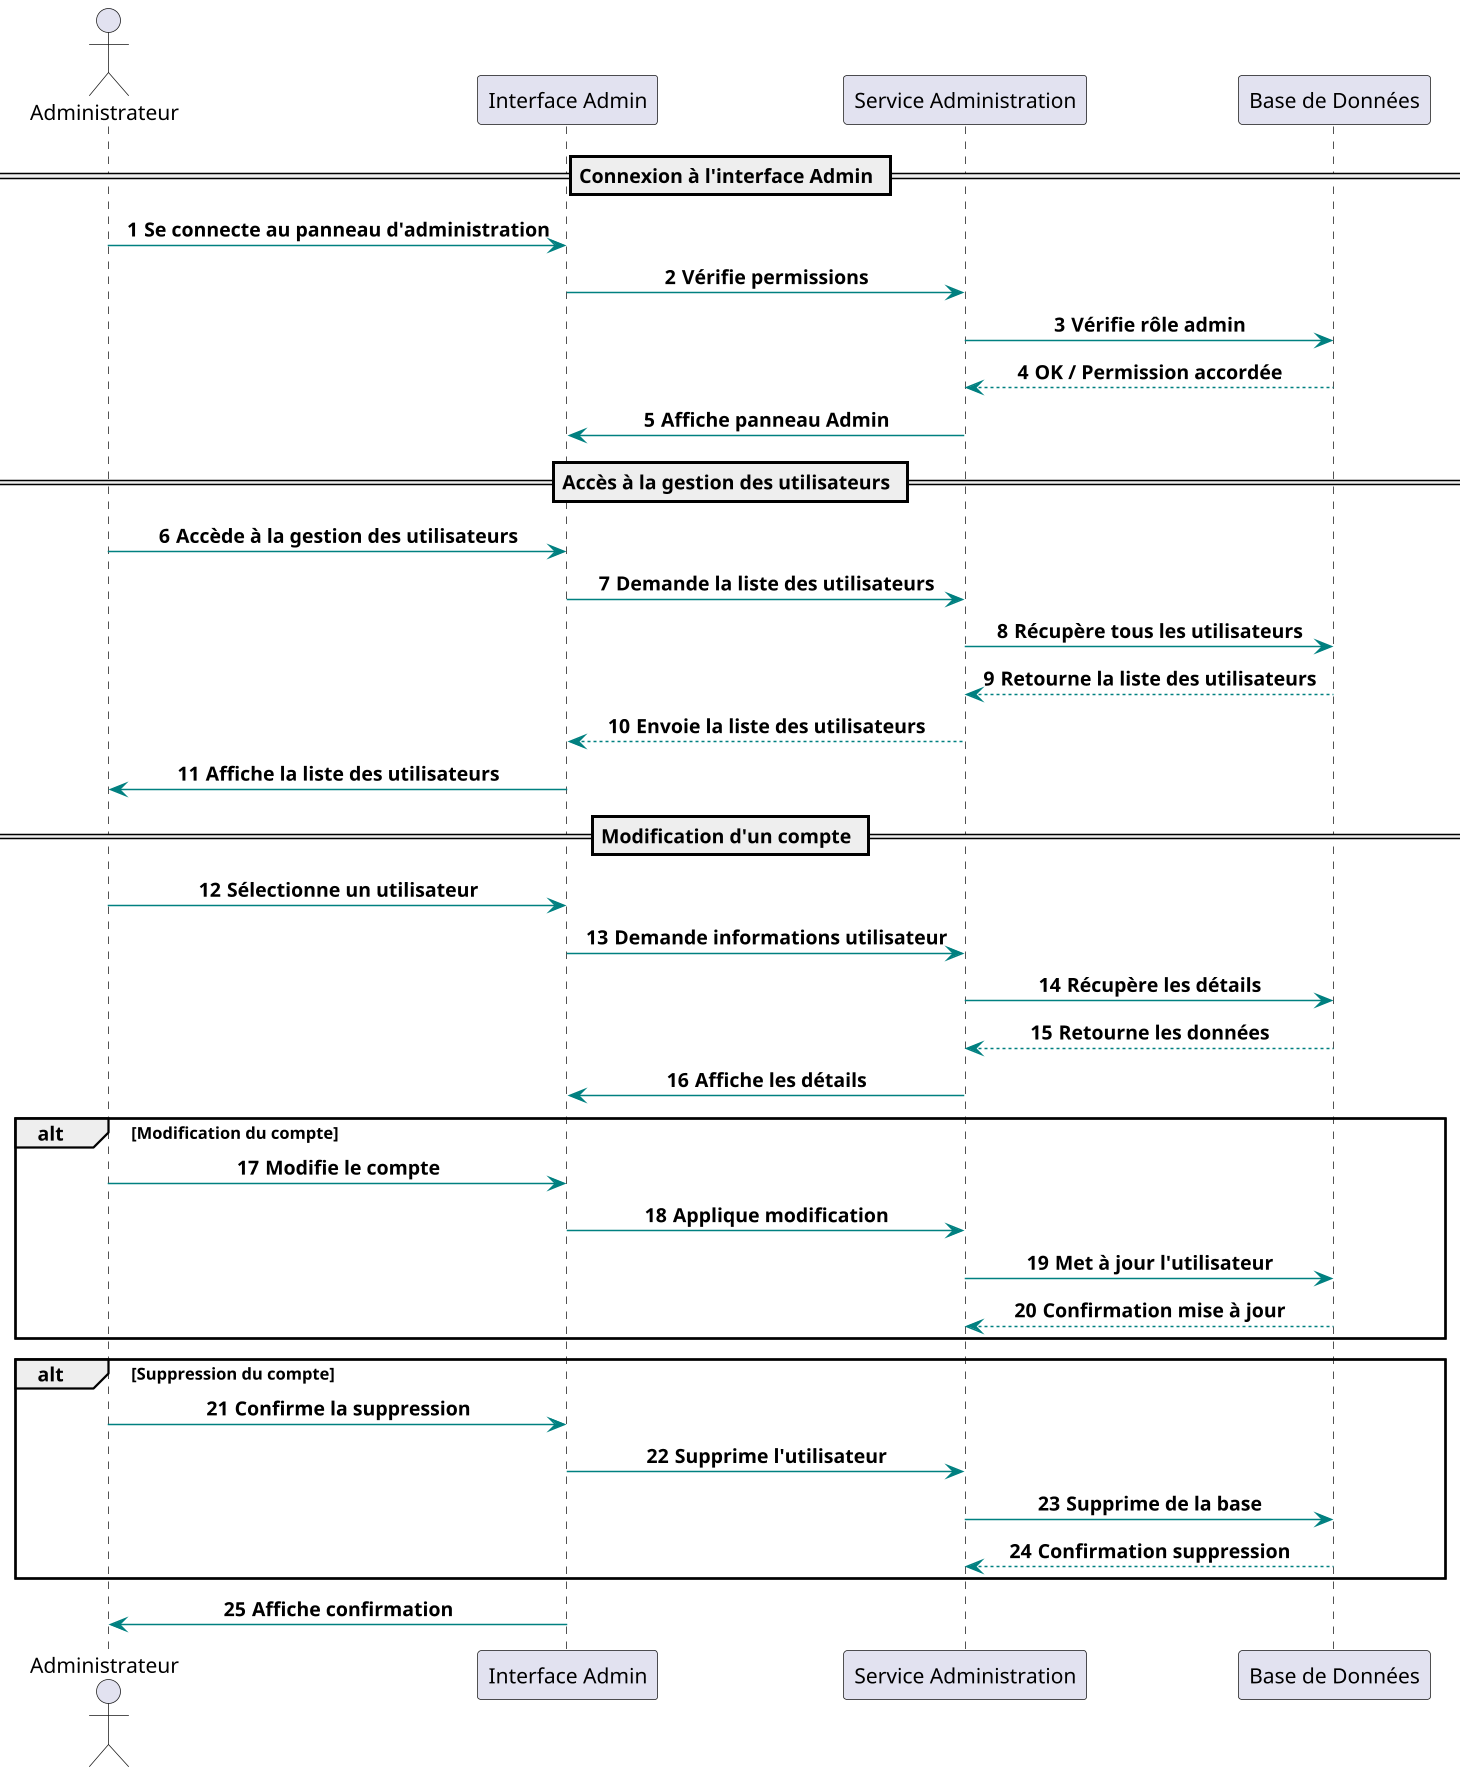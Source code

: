 @startuml AdminManagementUsers
autonumber
scale 1.5
skinparam linetype ortho
skinparam sequenceArrowColor #008080
skinparam sequenceMessageAlign center

actor Administrateur
participant "Interface Admin" as UI
participant "Service Administration" as Admin
participant "Base de Données" as DB

== Connexion à l'interface Admin ==
Administrateur -> UI : <b>Se connecte au panneau d'administration
UI -> Admin : <b>Vérifie permissions
Admin -> DB : <b>Vérifie rôle admin
DB --> Admin : <b>OK / Permission accordée
Admin -> UI : <b>Affiche panneau Admin

== Accès à la gestion des utilisateurs ==
Administrateur -> UI : <b>Accède à la gestion des utilisateurs
UI -> Admin : <b>Demande la liste des utilisateurs
Admin -> DB : <b>Récupère tous les utilisateurs
DB --> Admin : <b>Retourne la liste des utilisateurs
Admin --> UI : <b>Envoie la liste des utilisateurs
UI -> Administrateur : <b>Affiche la liste des utilisateurs

== Modification d'un compte ==
Administrateur -> UI : <b>Sélectionne un utilisateur
UI -> Admin : <b>Demande informations utilisateur
Admin -> DB : <b>Récupère les détails
DB --> Admin : <b>Retourne les données
Admin -> UI : <b>Affiche les détails

alt Modification du compte
    Administrateur -> UI : <b>Modifie le compte
    UI -> Admin : <b>Applique modification
    Admin -> DB : <b>Met à jour l'utilisateur
    DB --> Admin : <b>Confirmation mise à jour
end

alt Suppression du compte
    Administrateur -> UI : <b>Confirme la suppression
    UI -> Admin : <b>Supprime l'utilisateur
    Admin -> DB : <b>Supprime de la base
    DB --> Admin : <b>Confirmation suppression
end

UI -> Administrateur : <b>Affiche confirmation
@enduml